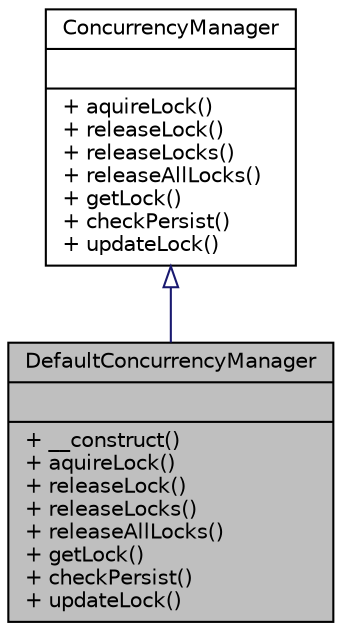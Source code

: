digraph "DefaultConcurrencyManager"
{
  edge [fontname="Helvetica",fontsize="10",labelfontname="Helvetica",labelfontsize="10"];
  node [fontname="Helvetica",fontsize="10",shape=record];
  Node0 [label="{DefaultConcurrencyManager\n||+ __construct()\l+ aquireLock()\l+ releaseLock()\l+ releaseLocks()\l+ releaseAllLocks()\l+ getLock()\l+ checkPersist()\l+ updateLock()\l}",height=0.2,width=0.4,color="black", fillcolor="grey75", style="filled", fontcolor="black"];
  Node1 -> Node0 [dir="back",color="midnightblue",fontsize="10",style="solid",arrowtail="onormal",fontname="Helvetica"];
  Node1 [label="{ConcurrencyManager\n||+ aquireLock()\l+ releaseLock()\l+ releaseLocks()\l+ releaseAllLocks()\l+ getLock()\l+ checkPersist()\l+ updateLock()\l}",height=0.2,width=0.4,color="black", fillcolor="white", style="filled",URL="$interfacewcmf_1_1lib_1_1persistence_1_1concurrency_1_1_concurrency_manager.html",tooltip="ConcurrencyManager is used to handle concurrency for objects. "];
}
